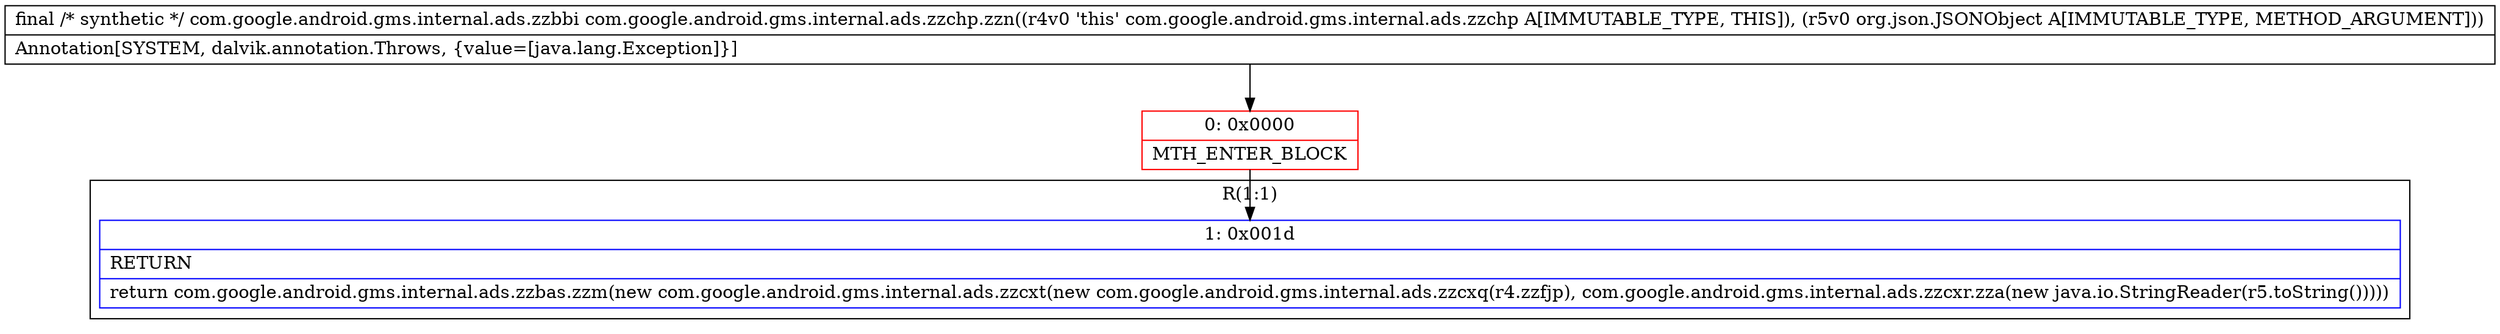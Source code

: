 digraph "CFG forcom.google.android.gms.internal.ads.zzchp.zzn(Lorg\/json\/JSONObject;)Lcom\/google\/android\/gms\/internal\/ads\/zzbbi;" {
subgraph cluster_Region_1288447722 {
label = "R(1:1)";
node [shape=record,color=blue];
Node_1 [shape=record,label="{1\:\ 0x001d|RETURN\l|return com.google.android.gms.internal.ads.zzbas.zzm(new com.google.android.gms.internal.ads.zzcxt(new com.google.android.gms.internal.ads.zzcxq(r4.zzfjp), com.google.android.gms.internal.ads.zzcxr.zza(new java.io.StringReader(r5.toString()))))\l}"];
}
Node_0 [shape=record,color=red,label="{0\:\ 0x0000|MTH_ENTER_BLOCK\l}"];
MethodNode[shape=record,label="{final \/* synthetic *\/ com.google.android.gms.internal.ads.zzbbi com.google.android.gms.internal.ads.zzchp.zzn((r4v0 'this' com.google.android.gms.internal.ads.zzchp A[IMMUTABLE_TYPE, THIS]), (r5v0 org.json.JSONObject A[IMMUTABLE_TYPE, METHOD_ARGUMENT]))  | Annotation[SYSTEM, dalvik.annotation.Throws, \{value=[java.lang.Exception]\}]\l}"];
MethodNode -> Node_0;
Node_0 -> Node_1;
}


